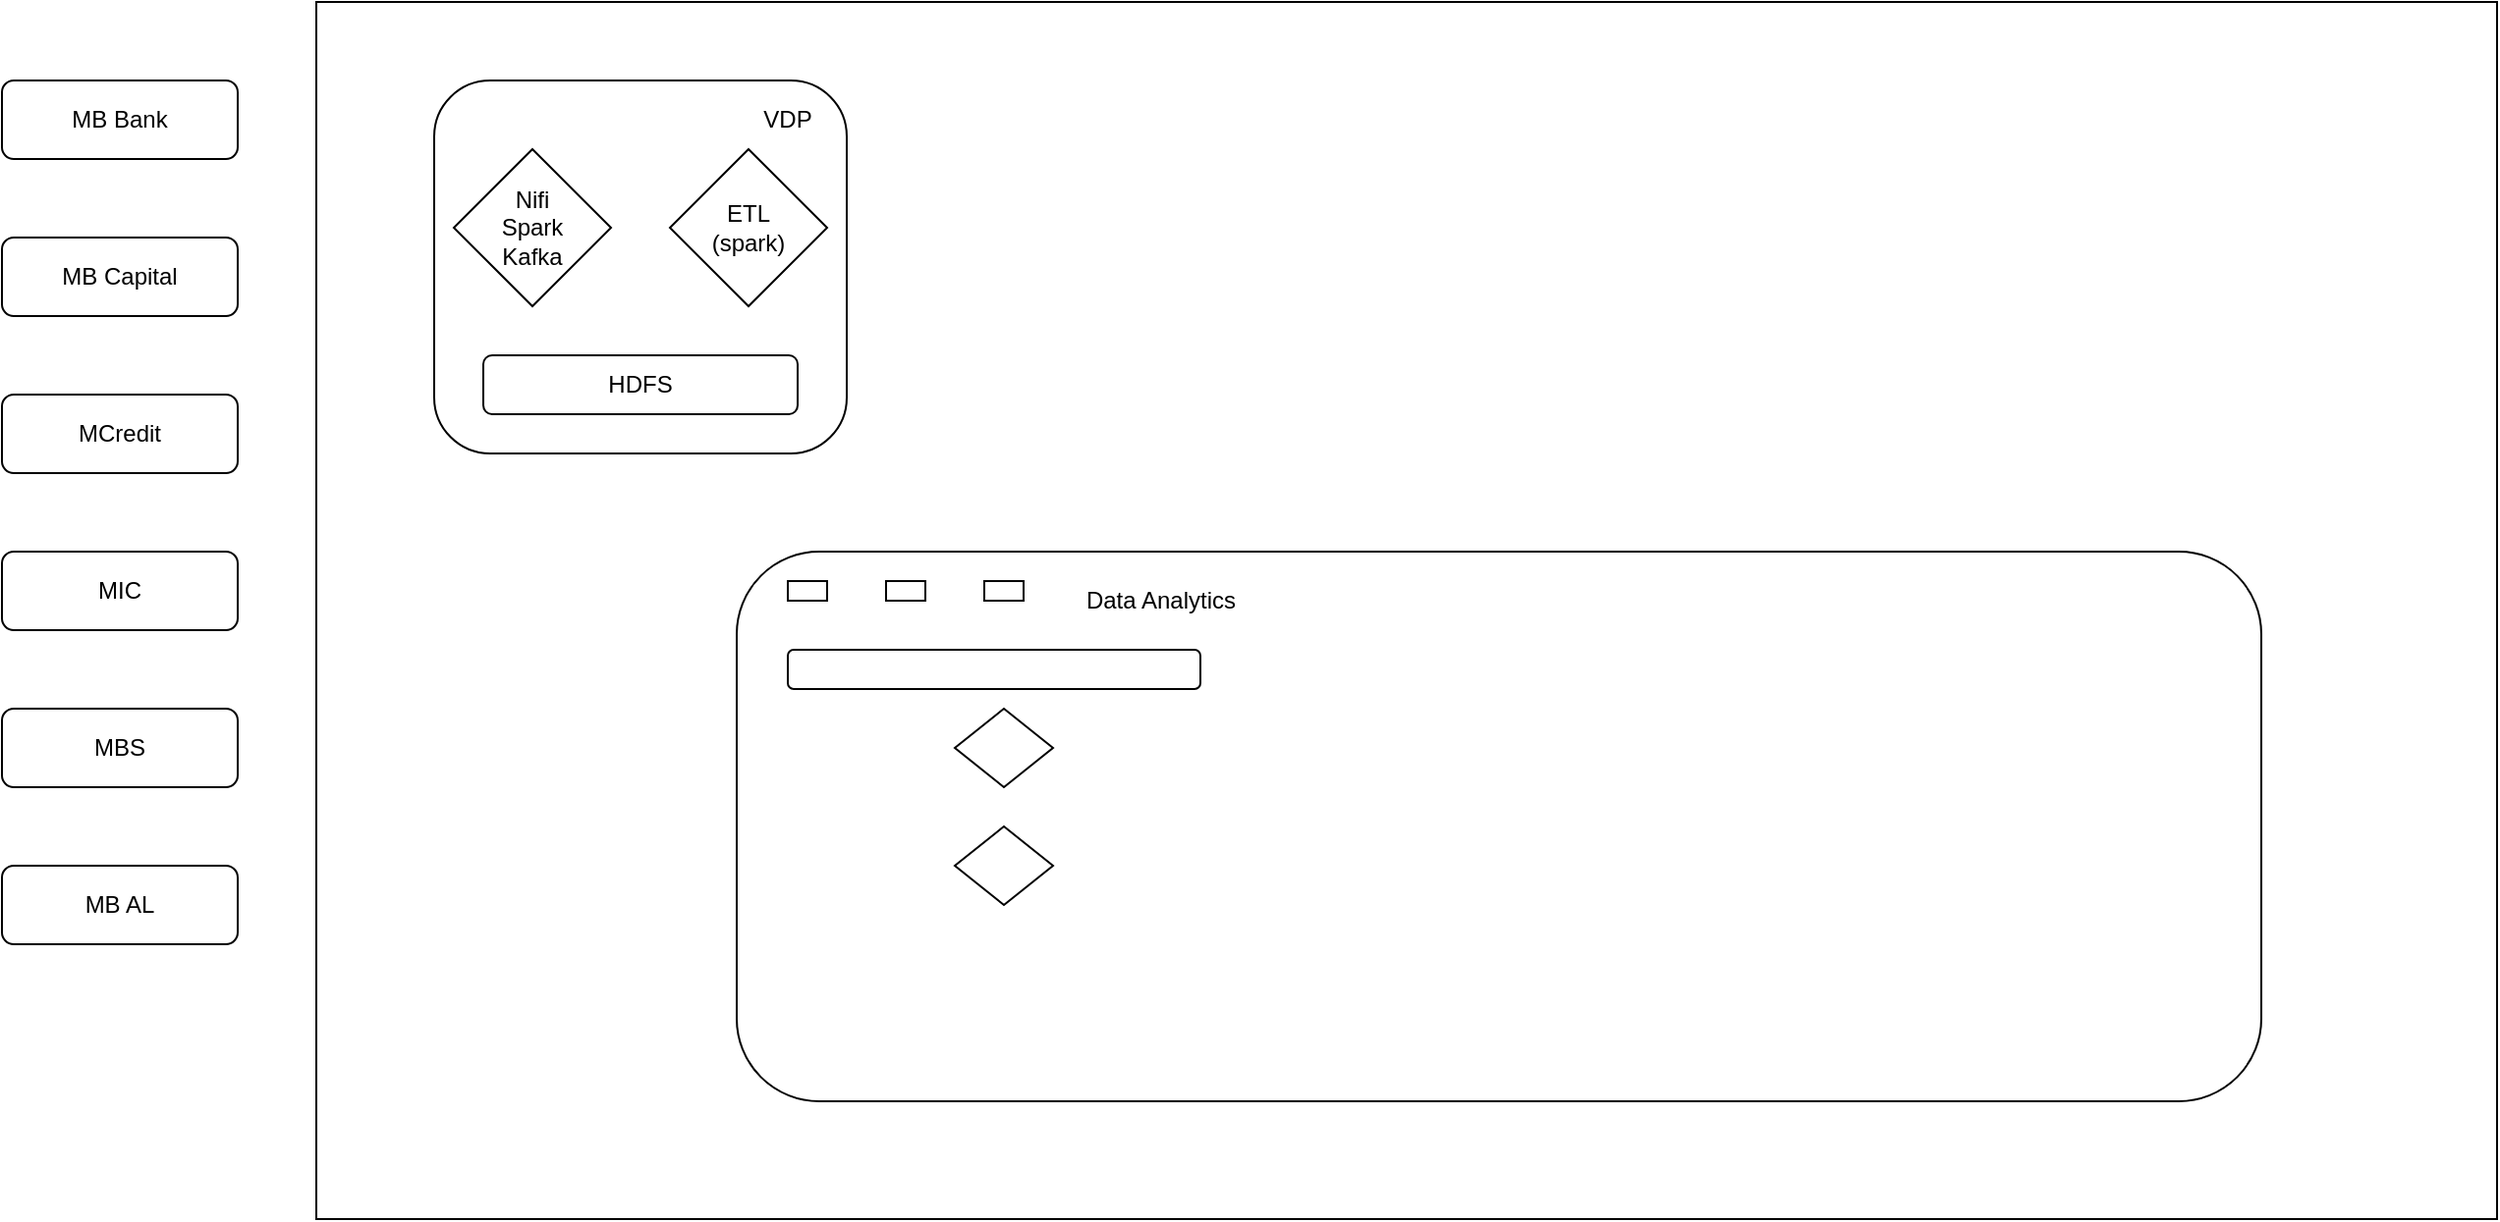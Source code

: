 <mxfile version="15.9.1" type="github">
  <diagram id="E9fBT4m2V5TzD126yxOy" name="Page-1">
    <mxGraphModel dx="1462" dy="866" grid="1" gridSize="10" guides="1" tooltips="1" connect="1" arrows="1" fold="1" page="1" pageScale="1" pageWidth="827" pageHeight="1169" math="0" shadow="0">
      <root>
        <mxCell id="0" />
        <mxCell id="1" parent="0" />
        <mxCell id="dM-LrjkzCSH52umCXKLX-1" value="MB AL" style="rounded=1;whiteSpace=wrap;html=1;" vertex="1" parent="1">
          <mxGeometry x="40" y="480" width="120" height="40" as="geometry" />
        </mxCell>
        <mxCell id="dM-LrjkzCSH52umCXKLX-2" value="MB Capital" style="rounded=1;whiteSpace=wrap;html=1;" vertex="1" parent="1">
          <mxGeometry x="40" y="160" width="120" height="40" as="geometry" />
        </mxCell>
        <mxCell id="dM-LrjkzCSH52umCXKLX-3" value="MB Bank" style="rounded=1;whiteSpace=wrap;html=1;" vertex="1" parent="1">
          <mxGeometry x="40" y="80" width="120" height="40" as="geometry" />
        </mxCell>
        <mxCell id="dM-LrjkzCSH52umCXKLX-4" value="MCredit" style="rounded=1;whiteSpace=wrap;html=1;" vertex="1" parent="1">
          <mxGeometry x="40" y="240" width="120" height="40" as="geometry" />
        </mxCell>
        <mxCell id="dM-LrjkzCSH52umCXKLX-5" value="MIC" style="rounded=1;whiteSpace=wrap;html=1;" vertex="1" parent="1">
          <mxGeometry x="40" y="320" width="120" height="40" as="geometry" />
        </mxCell>
        <mxCell id="dM-LrjkzCSH52umCXKLX-6" value="MBS" style="rounded=1;whiteSpace=wrap;html=1;" vertex="1" parent="1">
          <mxGeometry x="40" y="400" width="120" height="40" as="geometry" />
        </mxCell>
        <mxCell id="dM-LrjkzCSH52umCXKLX-7" value="" style="rounded=0;whiteSpace=wrap;html=1;" vertex="1" parent="1">
          <mxGeometry x="200" y="40" width="1110" height="620" as="geometry" />
        </mxCell>
        <mxCell id="dM-LrjkzCSH52umCXKLX-8" value="" style="rounded=1;whiteSpace=wrap;html=1;" vertex="1" parent="1">
          <mxGeometry x="260" y="80" width="210" height="190" as="geometry" />
        </mxCell>
        <mxCell id="dM-LrjkzCSH52umCXKLX-9" value="VDP" style="text;html=1;strokeColor=none;fillColor=none;align=center;verticalAlign=middle;whiteSpace=wrap;rounded=0;" vertex="1" parent="1">
          <mxGeometry x="410" y="85" width="60" height="30" as="geometry" />
        </mxCell>
        <mxCell id="dM-LrjkzCSH52umCXKLX-10" value="HDFS" style="rounded=1;whiteSpace=wrap;html=1;" vertex="1" parent="1">
          <mxGeometry x="285" y="220" width="160" height="30" as="geometry" />
        </mxCell>
        <mxCell id="dM-LrjkzCSH52umCXKLX-11" value="Nifi&lt;br&gt;Spark&lt;br&gt;Kafka" style="rhombus;whiteSpace=wrap;html=1;" vertex="1" parent="1">
          <mxGeometry x="270" y="115" width="80" height="80" as="geometry" />
        </mxCell>
        <mxCell id="dM-LrjkzCSH52umCXKLX-12" value="ETL&lt;br&gt;(spark)" style="rhombus;whiteSpace=wrap;html=1;" vertex="1" parent="1">
          <mxGeometry x="380" y="115" width="80" height="80" as="geometry" />
        </mxCell>
        <mxCell id="dM-LrjkzCSH52umCXKLX-13" value="" style="rounded=1;whiteSpace=wrap;html=1;" vertex="1" parent="1">
          <mxGeometry x="414" y="320" width="776" height="280" as="geometry" />
        </mxCell>
        <mxCell id="dM-LrjkzCSH52umCXKLX-15" value="" style="rounded=0;whiteSpace=wrap;html=1;" vertex="1" parent="1">
          <mxGeometry x="440" y="335" width="20" height="10" as="geometry" />
        </mxCell>
        <mxCell id="dM-LrjkzCSH52umCXKLX-16" value="" style="rounded=0;whiteSpace=wrap;html=1;" vertex="1" parent="1">
          <mxGeometry x="490" y="335" width="20" height="10" as="geometry" />
        </mxCell>
        <mxCell id="dM-LrjkzCSH52umCXKLX-17" value="" style="rounded=0;whiteSpace=wrap;html=1;" vertex="1" parent="1">
          <mxGeometry x="540" y="335" width="20" height="10" as="geometry" />
        </mxCell>
        <mxCell id="dM-LrjkzCSH52umCXKLX-20" value="" style="rounded=1;whiteSpace=wrap;html=1;" vertex="1" parent="1">
          <mxGeometry x="440" y="370" width="210" height="20" as="geometry" />
        </mxCell>
        <mxCell id="dM-LrjkzCSH52umCXKLX-21" value="" style="rhombus;whiteSpace=wrap;html=1;" vertex="1" parent="1">
          <mxGeometry x="525" y="400" width="50" height="40" as="geometry" />
        </mxCell>
        <mxCell id="dM-LrjkzCSH52umCXKLX-22" value="" style="rhombus;whiteSpace=wrap;html=1;" vertex="1" parent="1">
          <mxGeometry x="525" y="460" width="50" height="40" as="geometry" />
        </mxCell>
        <mxCell id="dM-LrjkzCSH52umCXKLX-24" value="Data Analytics&lt;br&gt;" style="text;html=1;strokeColor=none;fillColor=none;align=center;verticalAlign=middle;whiteSpace=wrap;rounded=0;" vertex="1" parent="1">
          <mxGeometry x="590" y="330" width="80" height="30" as="geometry" />
        </mxCell>
      </root>
    </mxGraphModel>
  </diagram>
</mxfile>

